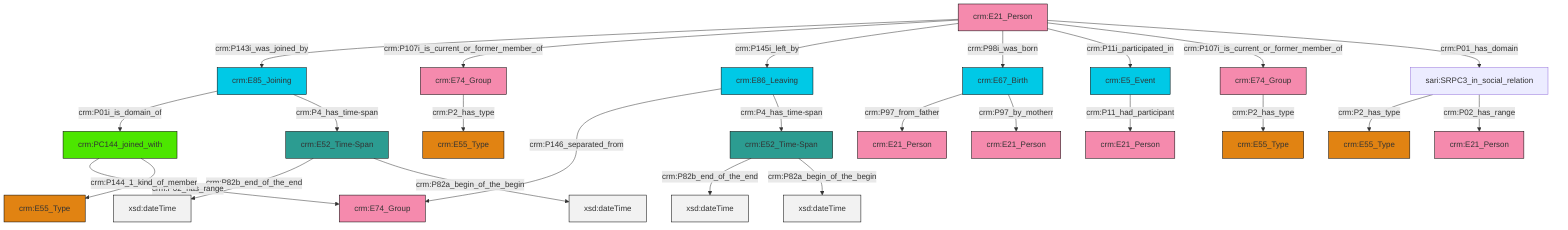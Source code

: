 graph TD
classDef Literal fill:#f2f2f2,stroke:#000000;
classDef CRM_Entity fill:#FFFFFF,stroke:#000000;
classDef Temporal_Entity fill:#00C9E6, stroke:#000000;
classDef Type fill:#E18312, stroke:#000000;
classDef Time-Span fill:#2C9C91, stroke:#000000;
classDef Appellation fill:#FFEB7F, stroke:#000000;
classDef Place fill:#008836, stroke:#000000;
classDef Persistent_Item fill:#B266B2, stroke:#000000;
classDef Conceptual_Object fill:#FFD700, stroke:#000000;
classDef Physical_Thing fill:#D2B48C, stroke:#000000;
classDef Actor fill:#f58aad, stroke:#000000;
classDef PC_Classes fill:#4ce600, stroke:#000000;
classDef Multi fill:#cccccc,stroke:#000000;

2["crm:E67_Birth"]:::Temporal_Entity -->|crm:P97_from_father| 3["crm:E21_Person"]:::Actor
4["crm:E21_Person"]:::Actor -->|crm:P143i_was_joined_by| 5["crm:E85_Joining"]:::Temporal_Entity
8["crm:E52_Time-Span"]:::Time-Span -->|crm:P82b_end_of_the_end| 9[xsd:dateTime]:::Literal
10["crm:E74_Group"]:::Actor -->|crm:P2_has_type| 20["crm:E55_Type"]:::Type
5["crm:E85_Joining"]:::Temporal_Entity -->|crm:P01i_is_domain_of| 21["crm:PC144_joined_with"]:::PC_Classes
4["crm:E21_Person"]:::Actor -->|crm:P107i_is_current_or_former_member_of| 10["crm:E74_Group"]:::Actor
21["crm:PC144_joined_with"]:::PC_Classes -->|crm:P02_has_range| 24["crm:E74_Group"]:::Actor
4["crm:E21_Person"]:::Actor -->|crm:P145i_left_by| 25["crm:E86_Leaving"]:::Temporal_Entity
22["sari:SRPC3_in_social_relation"]:::Default -->|crm:P2_has_type| 18["crm:E55_Type"]:::Type
22["sari:SRPC3_in_social_relation"]:::Default -->|crm:P02_has_range| 6["crm:E21_Person"]:::Actor
8["crm:E52_Time-Span"]:::Time-Span -->|crm:P82a_begin_of_the_begin| 28[xsd:dateTime]:::Literal
5["crm:E85_Joining"]:::Temporal_Entity -->|crm:P4_has_time-span| 8["crm:E52_Time-Span"]:::Time-Span
2["crm:E67_Birth"]:::Temporal_Entity -->|crm:P97_by_motherr| 29["crm:E21_Person"]:::Actor
32["crm:E74_Group"]:::Actor -->|crm:P2_has_type| 15["crm:E55_Type"]:::Type
25["crm:E86_Leaving"]:::Temporal_Entity -->|crm:P146_separated_from| 24["crm:E74_Group"]:::Actor
26["crm:E5_Event"]:::Temporal_Entity -->|crm:P11_had_participant| 0["crm:E21_Person"]:::Actor
21["crm:PC144_joined_with"]:::PC_Classes -->|crm:P144_1_kind_of_member| 13["crm:E55_Type"]:::Type
34["crm:E52_Time-Span"]:::Time-Span -->|crm:P82b_end_of_the_end| 35[xsd:dateTime]:::Literal
4["crm:E21_Person"]:::Actor -->|crm:P98i_was_born| 2["crm:E67_Birth"]:::Temporal_Entity
25["crm:E86_Leaving"]:::Temporal_Entity -->|crm:P4_has_time-span| 34["crm:E52_Time-Span"]:::Time-Span
4["crm:E21_Person"]:::Actor -->|crm:P11i_participated_in| 26["crm:E5_Event"]:::Temporal_Entity
4["crm:E21_Person"]:::Actor -->|crm:P107i_is_current_or_former_member_of| 32["crm:E74_Group"]:::Actor
4["crm:E21_Person"]:::Actor -->|crm:P01_has_domain| 22["sari:SRPC3_in_social_relation"]:::Default
34["crm:E52_Time-Span"]:::Time-Span -->|crm:P82a_begin_of_the_begin| 42[xsd:dateTime]:::Literal
